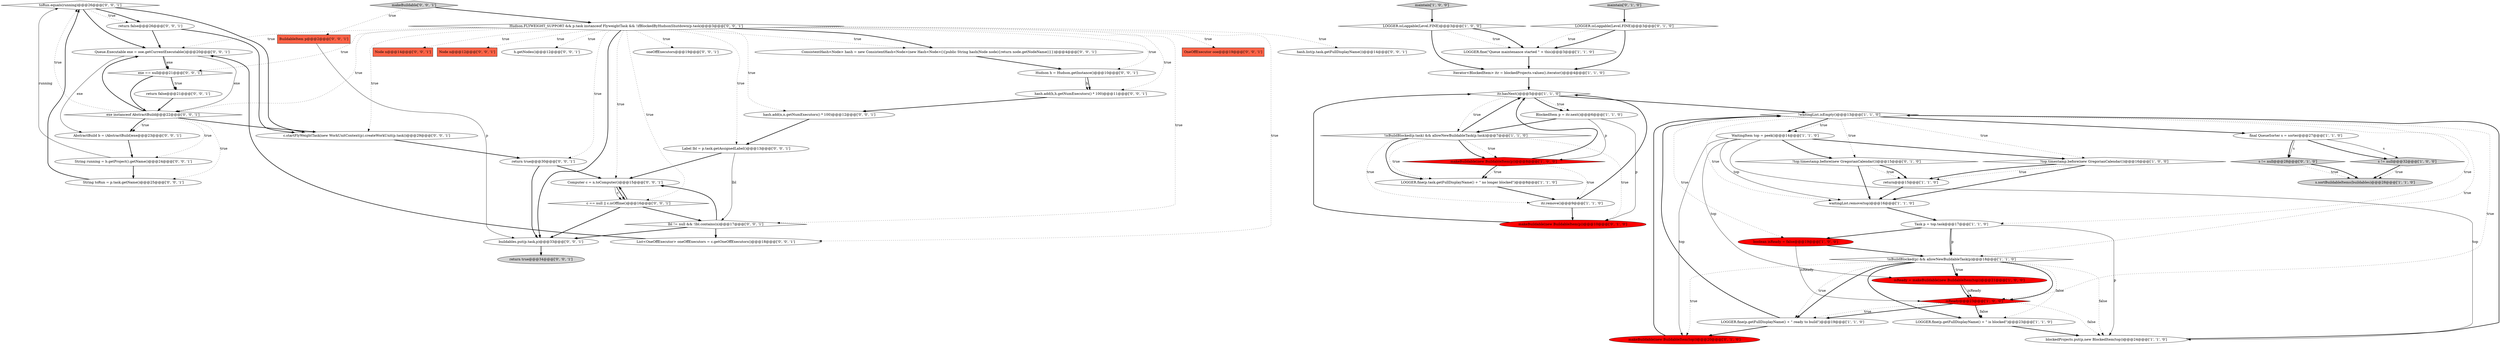 digraph {
45 [style = filled, label = "toRun.equals(running)@@@26@@@['0', '0', '1']", fillcolor = white, shape = diamond image = "AAA0AAABBB3BBB"];
21 [style = filled, label = "LOGGER.fine(\"Queue maintenance started \" + this)@@@3@@@['1', '1', '0']", fillcolor = white, shape = ellipse image = "AAA0AAABBB1BBB"];
32 [style = filled, label = "Node n@@@12@@@['0', '0', '1']", fillcolor = tomato, shape = box image = "AAA0AAABBB3BBB"];
50 [style = filled, label = "Label lbl = p.task.getAssignedLabel()@@@13@@@['0', '0', '1']", fillcolor = white, shape = ellipse image = "AAA0AAABBB3BBB"];
39 [style = filled, label = "hash.add(n,n.getNumExecutors() * 100)@@@12@@@['0', '0', '1']", fillcolor = white, shape = ellipse image = "AAA0AAABBB3BBB"];
18 [style = filled, label = "s.sortBuildableItems(buildables)@@@28@@@['1', '1', '0']", fillcolor = lightgray, shape = ellipse image = "AAA0AAABBB1BBB"];
27 [style = filled, label = "s != null@@@28@@@['0', '1', '0']", fillcolor = lightgray, shape = diamond image = "AAA0AAABBB2BBB"];
12 [style = filled, label = "itr.remove()@@@9@@@['1', '1', '0']", fillcolor = white, shape = ellipse image = "AAA0AAABBB1BBB"];
54 [style = filled, label = "String running = b.getProject().getName()@@@24@@@['0', '0', '1']", fillcolor = white, shape = ellipse image = "AAA0AAABBB3BBB"];
11 [style = filled, label = "s != null@@@32@@@['1', '0', '0']", fillcolor = lightgray, shape = diamond image = "AAA0AAABBB1BBB"];
28 [style = filled, label = "LOGGER.isLoggable(Level.FINE)@@@3@@@['0', '1', '0']", fillcolor = white, shape = diamond image = "AAA0AAABBB2BBB"];
40 [style = filled, label = "return false@@@26@@@['0', '0', '1']", fillcolor = white, shape = ellipse image = "AAA0AAABBB3BBB"];
9 [style = filled, label = "makeBuildable(new BuildableItem(p))@@@8@@@['1', '0', '0']", fillcolor = red, shape = diamond image = "AAA1AAABBB1BBB"];
19 [style = filled, label = "return@@@15@@@['1', '1', '0']", fillcolor = white, shape = ellipse image = "AAA0AAABBB1BBB"];
55 [style = filled, label = "h.getNodes()@@@12@@@['0', '0', '1']", fillcolor = white, shape = ellipse image = "AAA0AAABBB3BBB"];
34 [style = filled, label = "lbl != null && !lbl.contains(n)@@@17@@@['0', '0', '1']", fillcolor = white, shape = diamond image = "AAA0AAABBB3BBB"];
4 [style = filled, label = "isReady@@@23@@@['1', '0', '0']", fillcolor = red, shape = diamond image = "AAA1AAABBB1BBB"];
56 [style = filled, label = "Queue.Executable exe = ooe.getCurrentExecutable()@@@20@@@['0', '0', '1']", fillcolor = white, shape = ellipse image = "AAA0AAABBB3BBB"];
10 [style = filled, label = "Iterator<BlockedItem> itr = blockedProjects.values().iterator()@@@4@@@['1', '1', '0']", fillcolor = white, shape = ellipse image = "AAA0AAABBB1BBB"];
51 [style = filled, label = "c.startFlyWeightTask(new WorkUnitContext(p).createWorkUnit(p.task))@@@29@@@['0', '0', '1']", fillcolor = white, shape = ellipse image = "AAA0AAABBB3BBB"];
59 [style = filled, label = "return true@@@34@@@['0', '0', '1']", fillcolor = lightgray, shape = ellipse image = "AAA0AAABBB3BBB"];
43 [style = filled, label = "hash.add(h,h.getNumExecutors() * 100)@@@11@@@['0', '0', '1']", fillcolor = white, shape = ellipse image = "AAA0AAABBB3BBB"];
44 [style = filled, label = "makeBuildable['0', '0', '1']", fillcolor = lightgray, shape = diamond image = "AAA0AAABBB3BBB"];
60 [style = filled, label = "oneOffExecutors@@@19@@@['0', '0', '1']", fillcolor = white, shape = ellipse image = "AAA0AAABBB3BBB"];
26 [style = filled, label = "makeBuildable(new BuildableItem(p))@@@10@@@['0', '1', '0']", fillcolor = red, shape = ellipse image = "AAA1AAABBB2BBB"];
36 [style = filled, label = "c == null || c.isOffline()@@@16@@@['0', '0', '1']", fillcolor = white, shape = diamond image = "AAA0AAABBB3BBB"];
13 [style = filled, label = "blockedProjects.put(p,new BlockedItem(top))@@@24@@@['1', '1', '0']", fillcolor = white, shape = ellipse image = "AAA0AAABBB1BBB"];
17 [style = filled, label = "Task p = top.task@@@17@@@['1', '1', '0']", fillcolor = white, shape = ellipse image = "AAA0AAABBB1BBB"];
2 [style = filled, label = "isReady = makeBuildable(new BuildableItem(top))@@@21@@@['1', '0', '0']", fillcolor = red, shape = ellipse image = "AAA1AAABBB1BBB"];
49 [style = filled, label = "Hudson.FLYWEIGHT_SUPPORT && p.task instanceof FlyweightTask && !ifBlockedByHudsonShutdown(p.task)@@@3@@@['0', '0', '1']", fillcolor = white, shape = diamond image = "AAA0AAABBB3BBB"];
14 [style = filled, label = "BlockedItem p = itr.next()@@@6@@@['1', '1', '0']", fillcolor = white, shape = ellipse image = "AAA0AAABBB1BBB"];
52 [style = filled, label = "List<OneOffExecutor> oneOffExecutors = c.getOneOffExecutors()@@@18@@@['0', '0', '1']", fillcolor = white, shape = ellipse image = "AAA0AAABBB3BBB"];
37 [style = filled, label = "buildables.put(p.task,p)@@@33@@@['0', '0', '1']", fillcolor = white, shape = ellipse image = "AAA0AAABBB3BBB"];
16 [style = filled, label = "boolean isReady = false@@@19@@@['1', '0', '0']", fillcolor = red, shape = ellipse image = "AAA1AAABBB1BBB"];
48 [style = filled, label = "return true@@@30@@@['0', '0', '1']", fillcolor = white, shape = ellipse image = "AAA0AAABBB3BBB"];
22 [style = filled, label = "itr.hasNext()@@@5@@@['1', '1', '0']", fillcolor = white, shape = diamond image = "AAA0AAABBB1BBB"];
61 [style = filled, label = "return false@@@21@@@['0', '0', '1']", fillcolor = white, shape = ellipse image = "AAA0AAABBB3BBB"];
47 [style = filled, label = "OneOffExecutor ooe@@@19@@@['0', '0', '1']", fillcolor = tomato, shape = box image = "AAA0AAABBB3BBB"];
3 [style = filled, label = "LOGGER.isLoggable(Level.FINE)@@@3@@@['1', '0', '0']", fillcolor = white, shape = diamond image = "AAA0AAABBB1BBB"];
20 [style = filled, label = "LOGGER.fine(p.getFullDisplayName() + \" ready to build\")@@@19@@@['1', '1', '0']", fillcolor = white, shape = ellipse image = "AAA0AAABBB1BBB"];
5 [style = filled, label = "!waitingList.isEmpty()@@@13@@@['1', '1', '0']", fillcolor = white, shape = diamond image = "AAA0AAABBB1BBB"];
62 [style = filled, label = "ConsistentHash<Node> hash = new ConsistentHash<Node>(new Hash<Node>(){public String hash(Node node){return node.getNodeName()}})@@@4@@@['0', '0', '1']", fillcolor = white, shape = ellipse image = "AAA0AAABBB3BBB"];
1 [style = filled, label = "maintain['1', '0', '0']", fillcolor = lightgray, shape = diamond image = "AAA0AAABBB1BBB"];
25 [style = filled, label = "final QueueSorter s = sorter@@@27@@@['1', '1', '0']", fillcolor = white, shape = ellipse image = "AAA0AAABBB1BBB"];
57 [style = filled, label = "String toRun = p.task.getName()@@@25@@@['0', '0', '1']", fillcolor = white, shape = ellipse image = "AAA0AAABBB3BBB"];
35 [style = filled, label = "hash.list(p.task.getFullDisplayName())@@@14@@@['0', '0', '1']", fillcolor = white, shape = ellipse image = "AAA0AAABBB3BBB"];
58 [style = filled, label = "Computer c = n.toComputer()@@@15@@@['0', '0', '1']", fillcolor = white, shape = ellipse image = "AAA0AAABBB3BBB"];
6 [style = filled, label = "waitingList.remove(top)@@@16@@@['1', '1', '0']", fillcolor = white, shape = ellipse image = "AAA0AAABBB1BBB"];
33 [style = filled, label = "exe == null@@@21@@@['0', '0', '1']", fillcolor = white, shape = diamond image = "AAA0AAABBB3BBB"];
41 [style = filled, label = "exe instanceof AbstractBuild@@@22@@@['0', '0', '1']", fillcolor = white, shape = diamond image = "AAA0AAABBB3BBB"];
7 [style = filled, label = "!isBuildBlocked(p) && allowNewBuildableTask(p)@@@18@@@['1', '1', '0']", fillcolor = white, shape = diamond image = "AAA0AAABBB1BBB"];
29 [style = filled, label = "!top.timestamp.before(new GregorianCalendar())@@@15@@@['0', '1', '0']", fillcolor = white, shape = diamond image = "AAA0AAABBB2BBB"];
53 [style = filled, label = "Hudson h = Hudson.getInstance()@@@10@@@['0', '0', '1']", fillcolor = white, shape = ellipse image = "AAA0AAABBB3BBB"];
42 [style = filled, label = "AbstractBuild b = (AbstractBuild)exe@@@23@@@['0', '0', '1']", fillcolor = white, shape = ellipse image = "AAA0AAABBB3BBB"];
46 [style = filled, label = "Node n@@@14@@@['0', '0', '1']", fillcolor = tomato, shape = box image = "AAA0AAABBB3BBB"];
23 [style = filled, label = "!isBuildBlocked(p.task) && allowNewBuildableTask(p.task)@@@7@@@['1', '1', '0']", fillcolor = white, shape = diamond image = "AAA0AAABBB1BBB"];
15 [style = filled, label = "WaitingItem top = peek()@@@14@@@['1', '1', '0']", fillcolor = white, shape = ellipse image = "AAA0AAABBB1BBB"];
31 [style = filled, label = "maintain['0', '1', '0']", fillcolor = lightgray, shape = diamond image = "AAA0AAABBB2BBB"];
30 [style = filled, label = "makeBuildable(new BuildableItem(top))@@@20@@@['0', '1', '0']", fillcolor = red, shape = ellipse image = "AAA1AAABBB2BBB"];
0 [style = filled, label = "!top.timestamp.before(new GregorianCalendar())@@@16@@@['1', '0', '0']", fillcolor = white, shape = diamond image = "AAA0AAABBB1BBB"];
38 [style = filled, label = "BuildableItem p@@@2@@@['0', '0', '1']", fillcolor = tomato, shape = box image = "AAA0AAABBB3BBB"];
8 [style = filled, label = "LOGGER.fine(p.getFullDisplayName() + \" is blocked\")@@@23@@@['1', '1', '0']", fillcolor = white, shape = ellipse image = "AAA0AAABBB1BBB"];
24 [style = filled, label = "LOGGER.fine(p.task.getFullDisplayName() + \" no longer blocked\")@@@8@@@['1', '1', '0']", fillcolor = white, shape = ellipse image = "AAA0AAABBB1BBB"];
21->10 [style = bold, label=""];
9->12 [style = dotted, label="true"];
49->62 [style = dotted, label="true"];
16->4 [style = solid, label="isReady"];
28->21 [style = dotted, label="true"];
49->55 [style = dotted, label="true"];
0->19 [style = dotted, label="true"];
54->57 [style = bold, label=""];
49->34 [style = dotted, label="true"];
49->39 [style = dotted, label="true"];
16->7 [style = bold, label=""];
17->7 [style = solid, label="p"];
5->15 [style = bold, label=""];
49->60 [style = dotted, label="true"];
7->8 [style = bold, label=""];
26->22 [style = bold, label=""];
22->14 [style = dotted, label="true"];
34->58 [style = bold, label=""];
45->40 [style = dotted, label="true"];
29->6 [style = bold, label=""];
28->21 [style = bold, label=""];
51->48 [style = bold, label=""];
23->22 [style = bold, label=""];
50->34 [style = solid, label="lbl"];
62->53 [style = bold, label=""];
15->0 [style = bold, label=""];
54->45 [style = solid, label="running"];
4->8 [style = bold, label=""];
49->36 [style = dotted, label="true"];
41->42 [style = dotted, label="true"];
5->29 [style = dotted, label="true"];
27->18 [style = dotted, label="true"];
9->24 [style = bold, label=""];
12->22 [style = bold, label=""];
17->16 [style = bold, label=""];
39->50 [style = bold, label=""];
49->48 [style = dotted, label="true"];
15->13 [style = solid, label="top"];
48->37 [style = bold, label=""];
22->23 [style = dotted, label="true"];
58->36 [style = solid, label="c"];
0->19 [style = bold, label=""];
40->51 [style = bold, label=""];
34->52 [style = bold, label=""];
49->53 [style = dotted, label="true"];
5->6 [style = dotted, label="true"];
33->41 [style = bold, label=""];
2->4 [style = solid, label="isReady"];
44->49 [style = bold, label=""];
41->54 [style = dotted, label="true"];
49->62 [style = bold, label=""];
57->45 [style = bold, label=""];
33->61 [style = dotted, label="true"];
19->6 [style = bold, label=""];
4->13 [style = dotted, label="false"];
2->4 [style = bold, label=""];
22->5 [style = bold, label=""];
23->9 [style = dotted, label="true"];
11->18 [style = bold, label=""];
5->4 [style = dotted, label="true"];
5->25 [style = bold, label=""];
36->58 [style = bold, label=""];
49->51 [style = dotted, label="true"];
25->27 [style = bold, label=""];
3->10 [style = bold, label=""];
9->24 [style = dotted, label="true"];
49->47 [style = dotted, label="true"];
56->33 [style = solid, label="exe"];
49->41 [style = dotted, label="true"];
5->7 [style = dotted, label="true"];
7->2 [style = bold, label=""];
44->38 [style = dotted, label="true"];
53->43 [style = solid, label="h"];
13->5 [style = bold, label=""];
41->57 [style = dotted, label="true"];
14->26 [style = solid, label="p"];
45->56 [style = bold, label=""];
7->13 [style = dotted, label="false"];
36->37 [style = bold, label=""];
31->28 [style = bold, label=""];
22->14 [style = bold, label=""];
53->43 [style = bold, label=""];
56->33 [style = bold, label=""];
23->24 [style = dotted, label="true"];
49->46 [style = dotted, label="true"];
15->29 [style = bold, label=""];
29->19 [style = dotted, label="true"];
25->27 [style = solid, label="s"];
9->22 [style = bold, label=""];
6->17 [style = bold, label=""];
7->2 [style = dotted, label="true"];
27->18 [style = bold, label=""];
15->6 [style = solid, label="top"];
24->12 [style = bold, label=""];
48->58 [style = bold, label=""];
49->37 [style = bold, label=""];
61->41 [style = bold, label=""];
50->58 [style = bold, label=""];
40->56 [style = bold, label=""];
25->11 [style = solid, label="s"];
45->51 [style = bold, label=""];
38->37 [style = solid, label="p"];
1->3 [style = bold, label=""];
49->50 [style = dotted, label="true"];
5->0 [style = dotted, label="true"];
7->4 [style = bold, label=""];
7->20 [style = bold, label=""];
56->41 [style = solid, label="exe"];
5->15 [style = dotted, label="true"];
17->13 [style = solid, label="p"];
49->56 [style = dotted, label="true"];
49->52 [style = dotted, label="true"];
29->19 [style = bold, label=""];
14->23 [style = bold, label=""];
30->5 [style = bold, label=""];
3->21 [style = dotted, label="true"];
49->33 [style = dotted, label="true"];
5->16 [style = dotted, label="true"];
4->20 [style = bold, label=""];
3->21 [style = bold, label=""];
14->9 [style = solid, label="p"];
43->39 [style = bold, label=""];
49->43 [style = dotted, label="true"];
36->34 [style = bold, label=""];
8->13 [style = bold, label=""];
45->40 [style = bold, label=""];
5->17 [style = dotted, label="true"];
10->22 [style = bold, label=""];
58->36 [style = bold, label=""];
33->61 [style = bold, label=""];
15->2 [style = solid, label="top"];
28->10 [style = bold, label=""];
0->6 [style = bold, label=""];
56->42 [style = solid, label="exe"];
4->20 [style = dotted, label="true"];
49->58 [style = dotted, label="true"];
41->56 [style = bold, label=""];
52->56 [style = bold, label=""];
12->26 [style = bold, label=""];
11->18 [style = dotted, label="true"];
4->8 [style = dotted, label="false"];
41->45 [style = dotted, label="true"];
20->5 [style = bold, label=""];
7->20 [style = dotted, label="true"];
17->7 [style = bold, label=""];
15->30 [style = solid, label="top"];
23->24 [style = bold, label=""];
23->26 [style = dotted, label="true"];
49->35 [style = dotted, label="true"];
34->37 [style = bold, label=""];
25->11 [style = bold, label=""];
41->51 [style = bold, label=""];
7->8 [style = dotted, label="false"];
37->59 [style = bold, label=""];
42->54 [style = bold, label=""];
23->12 [style = dotted, label="true"];
7->30 [style = dotted, label="true"];
20->30 [style = bold, label=""];
23->9 [style = bold, label=""];
49->32 [style = dotted, label="true"];
41->42 [style = bold, label=""];
}
